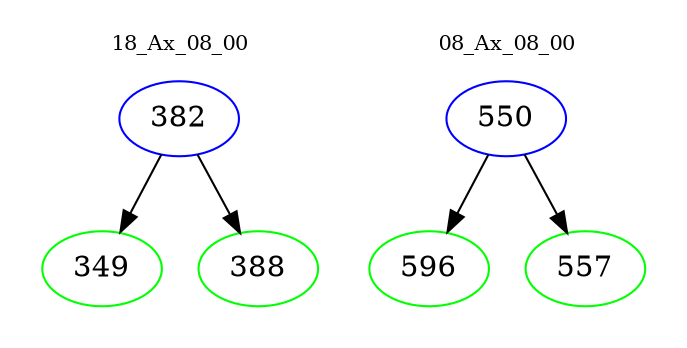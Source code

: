 digraph{
subgraph cluster_0 {
color = white
label = "18_Ax_08_00";
fontsize=10;
T0_382 [label="382", color="blue"]
T0_382 -> T0_349 [color="black"]
T0_349 [label="349", color="green"]
T0_382 -> T0_388 [color="black"]
T0_388 [label="388", color="green"]
}
subgraph cluster_1 {
color = white
label = "08_Ax_08_00";
fontsize=10;
T1_550 [label="550", color="blue"]
T1_550 -> T1_596 [color="black"]
T1_596 [label="596", color="green"]
T1_550 -> T1_557 [color="black"]
T1_557 [label="557", color="green"]
}
}
